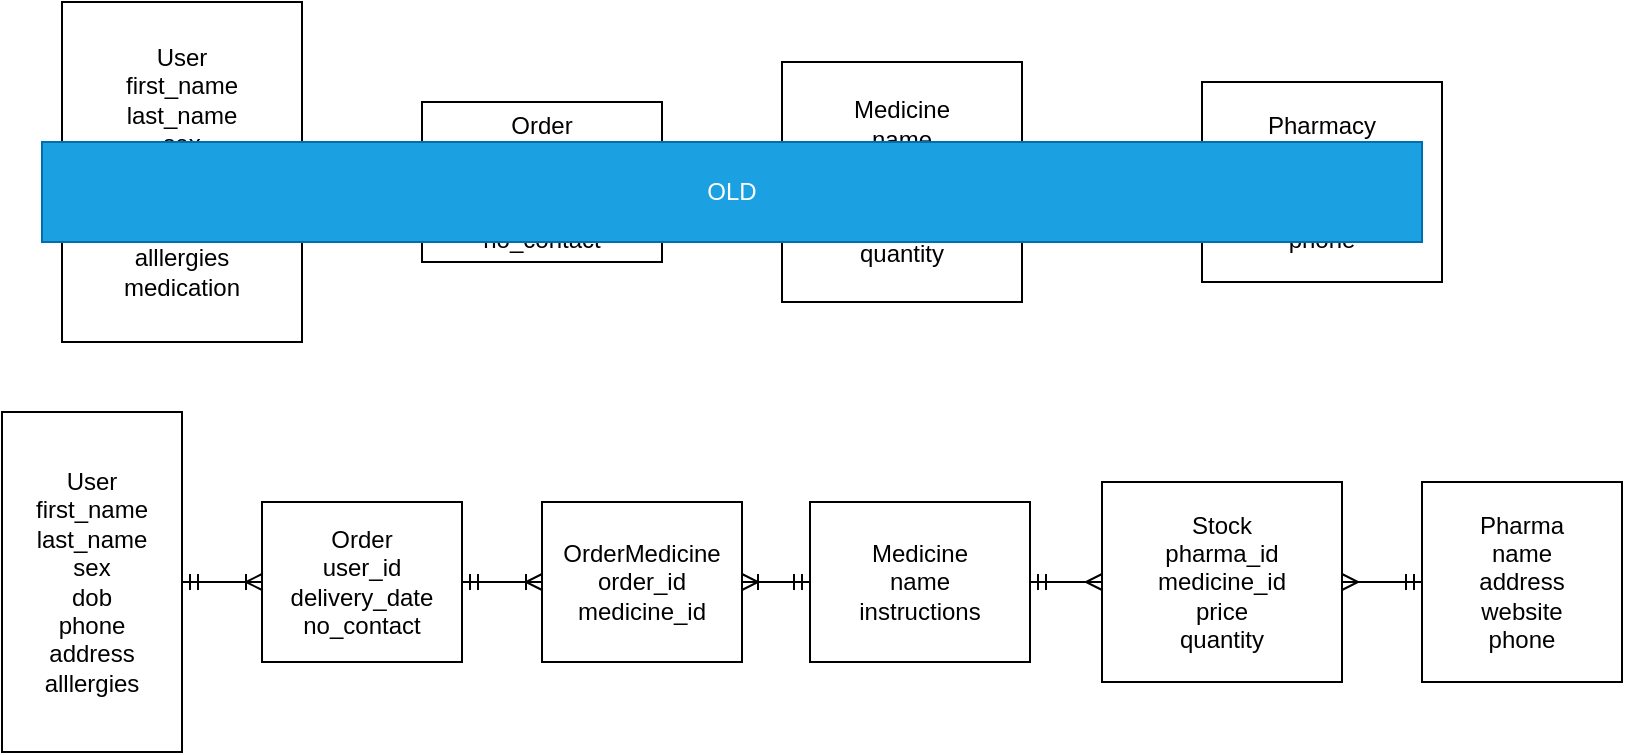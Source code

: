 <mxfile version="13.1.3">
    <diagram id="6hGFLwfOUW9BJ-s0fimq" name="Page-1">
        <mxGraphModel dx="910" dy="317" grid="1" gridSize="10" guides="1" tooltips="1" connect="1" arrows="1" fold="1" page="1" pageScale="1" pageWidth="827" pageHeight="1169" math="0" shadow="0">
            <root>
                <mxCell id="0"/>
                <mxCell id="1" parent="0"/>
                <mxCell id="40" value="User&lt;br&gt;first_name&lt;br&gt;last_name&lt;br&gt;sex&lt;br&gt;date_of_birth&lt;br&gt;phone&lt;br&gt;address&lt;br&gt;alllergies&lt;br&gt;medication" style="rounded=0;whiteSpace=wrap;html=1;" vertex="1" parent="1">
                    <mxGeometry x="40" y="90" width="120" height="170" as="geometry"/>
                </mxCell>
                <mxCell id="41" value="Pharmacy&lt;br&gt;name&lt;br&gt;address&lt;br&gt;email&lt;br&gt;phone" style="rounded=0;whiteSpace=wrap;html=1;" vertex="1" parent="1">
                    <mxGeometry x="610" y="130" width="120" height="100" as="geometry"/>
                </mxCell>
                <mxCell id="42" value="Order&lt;br&gt;user_id&lt;br&gt;medicine_id&lt;br&gt;delivery_date&lt;br&gt;no_contact" style="rounded=0;whiteSpace=wrap;html=1;" vertex="1" parent="1">
                    <mxGeometry x="220" y="140" width="120" height="80" as="geometry"/>
                </mxCell>
                <mxCell id="43" value="Medicine&lt;br&gt;name&lt;br&gt;price&lt;br&gt;pharmacy_id&lt;br&gt;instructions&lt;br&gt;quantity" style="rounded=0;whiteSpace=wrap;html=1;" vertex="1" parent="1">
                    <mxGeometry x="400" y="120" width="120" height="120" as="geometry"/>
                </mxCell>
                <mxCell id="44" value="" style="edgeStyle=entityRelationEdgeStyle;fontSize=12;html=1;endArrow=ERmandOne;endFill=0;exitX=1;exitY=0.5;exitDx=0;exitDy=0;startArrow=ERoneToMany;startFill=0;" edge="1" parent="1" source="43">
                    <mxGeometry width="100" height="100" relative="1" as="geometry">
                        <mxPoint x="510" y="280" as="sourcePoint"/>
                        <mxPoint x="610" y="180" as="targetPoint"/>
                    </mxGeometry>
                </mxCell>
                <mxCell id="45" value="" style="edgeStyle=entityRelationEdgeStyle;fontSize=12;html=1;endArrow=ERoneToMany;startArrow=ERmandOne;entryX=0;entryY=0.5;entryDx=0;entryDy=0;" edge="1" parent="1" target="42">
                    <mxGeometry width="100" height="100" relative="1" as="geometry">
                        <mxPoint x="160" y="180" as="sourcePoint"/>
                        <mxPoint x="260" y="80" as="targetPoint"/>
                    </mxGeometry>
                </mxCell>
                <mxCell id="46" value="" style="edgeStyle=entityRelationEdgeStyle;fontSize=12;html=1;endArrow=ERzeroToMany;startArrow=ERmandOne;entryX=0;entryY=0.5;entryDx=0;entryDy=0;" edge="1" parent="1" target="43">
                    <mxGeometry width="100" height="100" relative="1" as="geometry">
                        <mxPoint x="340" y="180" as="sourcePoint"/>
                        <mxPoint x="440" y="80" as="targetPoint"/>
                    </mxGeometry>
                </mxCell>
                <mxCell id="47" value="User&lt;br&gt;first_name&lt;br&gt;last_name&lt;br&gt;sex&lt;br&gt;dob&lt;br&gt;phone&lt;br&gt;address&lt;br&gt;alllergies" style="rounded=0;whiteSpace=wrap;html=1;" vertex="1" parent="1">
                    <mxGeometry x="10" y="295" width="90" height="170" as="geometry"/>
                </mxCell>
                <mxCell id="48" value="Pharma&lt;br&gt;name&lt;br&gt;address&lt;br&gt;website&lt;br&gt;phone" style="rounded=0;whiteSpace=wrap;html=1;" vertex="1" parent="1">
                    <mxGeometry x="720" y="330" width="100" height="100" as="geometry"/>
                </mxCell>
                <mxCell id="49" value="Order&lt;br&gt;user_id&lt;br&gt;delivery_date&lt;br&gt;no_contact" style="rounded=0;whiteSpace=wrap;html=1;" vertex="1" parent="1">
                    <mxGeometry x="140" y="340" width="100" height="80" as="geometry"/>
                </mxCell>
                <mxCell id="50" value="Medicine&lt;br&gt;name&lt;br&gt;instructions" style="rounded=0;whiteSpace=wrap;html=1;" vertex="1" parent="1">
                    <mxGeometry x="414" y="340" width="110" height="80" as="geometry"/>
                </mxCell>
                <mxCell id="51" value="" style="edgeStyle=entityRelationEdgeStyle;fontSize=12;html=1;endArrow=ERmany;endFill=0;exitX=1;exitY=0.5;exitDx=0;exitDy=0;startArrow=ERmandOne;startFill=0;entryX=0;entryY=0.5;entryDx=0;entryDy=0;" edge="1" parent="1" source="50" target="54">
                    <mxGeometry width="100" height="100" relative="1" as="geometry">
                        <mxPoint x="510" y="470" as="sourcePoint"/>
                        <mxPoint x="610" y="370" as="targetPoint"/>
                    </mxGeometry>
                </mxCell>
                <mxCell id="52" value="" style="edgeStyle=entityRelationEdgeStyle;fontSize=12;html=1;endArrow=ERoneToMany;startArrow=ERmandOne;entryX=0;entryY=0.5;entryDx=0;entryDy=0;exitX=1;exitY=0.5;exitDx=0;exitDy=0;" edge="1" parent="1" source="47" target="49">
                    <mxGeometry width="100" height="100" relative="1" as="geometry">
                        <mxPoint x="160" y="370" as="sourcePoint"/>
                        <mxPoint x="260" y="270" as="targetPoint"/>
                    </mxGeometry>
                </mxCell>
                <mxCell id="53" value="" style="edgeStyle=entityRelationEdgeStyle;fontSize=12;html=1;endArrow=ERmandOne;startArrow=ERoneToMany;entryX=0;entryY=0.5;entryDx=0;entryDy=0;exitX=1;exitY=0.5;exitDx=0;exitDy=0;startFill=0;endFill=0;" edge="1" parent="1" source="56" target="50">
                    <mxGeometry width="100" height="100" relative="1" as="geometry">
                        <mxPoint x="340" y="370" as="sourcePoint"/>
                        <mxPoint x="440" y="270" as="targetPoint"/>
                    </mxGeometry>
                </mxCell>
                <mxCell id="54" value="Stock&lt;br&gt;pharma_id&lt;br&gt;medicine_id&lt;br&gt;price&lt;br&gt;quantity" style="rounded=0;whiteSpace=wrap;html=1;" vertex="1" parent="1">
                    <mxGeometry x="560" y="330" width="120" height="100" as="geometry"/>
                </mxCell>
                <mxCell id="55" value="" style="edgeStyle=entityRelationEdgeStyle;fontSize=12;html=1;endArrow=ERmandOne;endFill=0;exitX=1;exitY=0.5;exitDx=0;exitDy=0;startArrow=ERmany;startFill=0;entryX=0;entryY=0.5;entryDx=0;entryDy=0;" edge="1" parent="1" source="54" target="48">
                    <mxGeometry width="100" height="100" relative="1" as="geometry">
                        <mxPoint x="670" y="509.5" as="sourcePoint"/>
                        <mxPoint x="760" y="509.5" as="targetPoint"/>
                    </mxGeometry>
                </mxCell>
                <mxCell id="56" value="OrderMedicine&lt;br&gt;order_id&lt;br&gt;medicine_id" style="rounded=0;whiteSpace=wrap;html=1;" vertex="1" parent="1">
                    <mxGeometry x="280" y="340" width="100" height="80" as="geometry"/>
                </mxCell>
                <mxCell id="57" value="" style="edgeStyle=entityRelationEdgeStyle;fontSize=12;html=1;endArrow=ERoneToMany;startArrow=ERmandOne;entryX=0;entryY=0.5;entryDx=0;entryDy=0;endFill=0;exitX=1;exitY=0.5;exitDx=0;exitDy=0;" edge="1" parent="1" source="49" target="56">
                    <mxGeometry width="100" height="100" relative="1" as="geometry">
                        <mxPoint x="300" y="364.5" as="sourcePoint"/>
                        <mxPoint x="360" y="364.5" as="targetPoint"/>
                    </mxGeometry>
                </mxCell>
                <mxCell id="58" value="OLD" style="rounded=0;whiteSpace=wrap;html=1;fillColor=#1ba1e2;strokeColor=#006EAF;fontColor=#ffffff;" vertex="1" parent="1">
                    <mxGeometry x="30" y="160" width="690" height="50" as="geometry"/>
                </mxCell>
            </root>
        </mxGraphModel>
    </diagram>
</mxfile>
